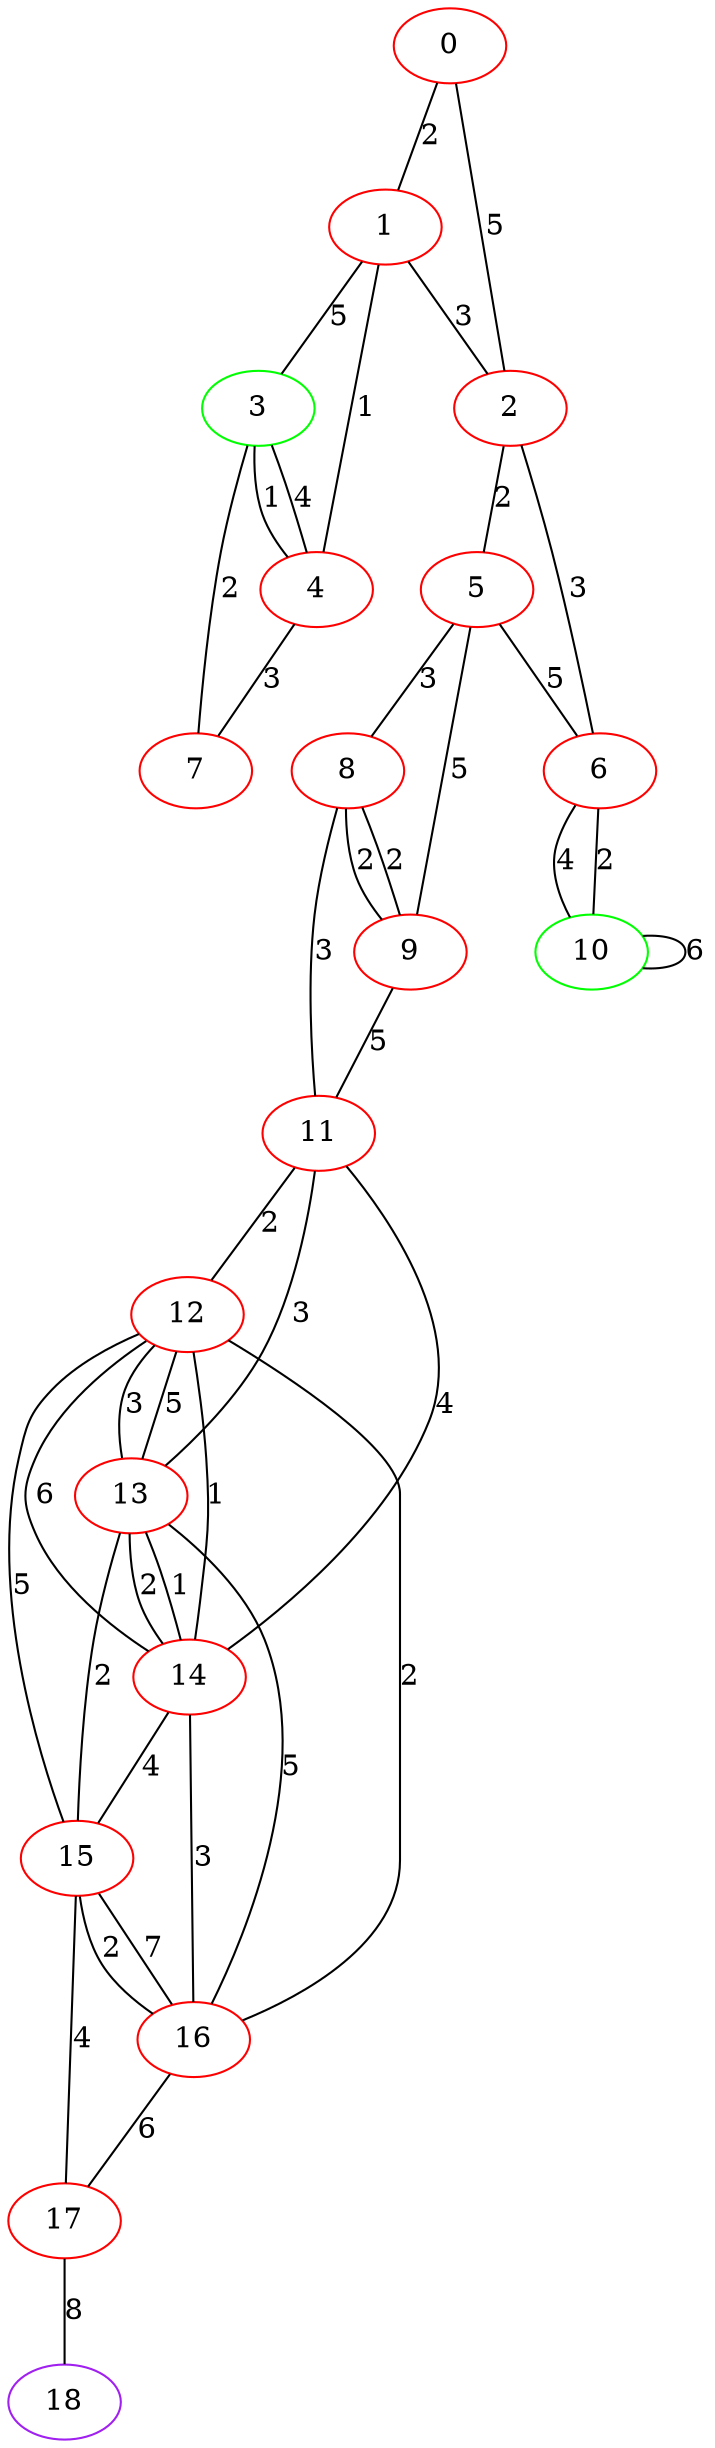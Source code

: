graph "" {
0 [color=red, weight=1];
1 [color=red, weight=1];
2 [color=red, weight=1];
3 [color=green, weight=2];
4 [color=red, weight=1];
5 [color=red, weight=1];
6 [color=red, weight=1];
7 [color=red, weight=1];
8 [color=red, weight=1];
9 [color=red, weight=1];
10 [color=green, weight=2];
11 [color=red, weight=1];
12 [color=red, weight=1];
13 [color=red, weight=1];
14 [color=red, weight=1];
15 [color=red, weight=1];
16 [color=red, weight=1];
17 [color=red, weight=1];
18 [color=purple, weight=4];
0 -- 1  [key=0, label=2];
0 -- 2  [key=0, label=5];
1 -- 2  [key=0, label=3];
1 -- 3  [key=0, label=5];
1 -- 4  [key=0, label=1];
2 -- 5  [key=0, label=2];
2 -- 6  [key=0, label=3];
3 -- 4  [key=0, label=4];
3 -- 4  [key=1, label=1];
3 -- 7  [key=0, label=2];
4 -- 7  [key=0, label=3];
5 -- 8  [key=0, label=3];
5 -- 9  [key=0, label=5];
5 -- 6  [key=0, label=5];
6 -- 10  [key=0, label=4];
6 -- 10  [key=1, label=2];
8 -- 9  [key=0, label=2];
8 -- 9  [key=1, label=2];
8 -- 11  [key=0, label=3];
9 -- 11  [key=0, label=5];
10 -- 10  [key=0, label=6];
11 -- 12  [key=0, label=2];
11 -- 13  [key=0, label=3];
11 -- 14  [key=0, label=4];
12 -- 16  [key=0, label=2];
12 -- 13  [key=0, label=3];
12 -- 13  [key=1, label=5];
12 -- 14  [key=0, label=1];
12 -- 14  [key=1, label=6];
12 -- 15  [key=0, label=5];
13 -- 16  [key=0, label=5];
13 -- 14  [key=0, label=2];
13 -- 14  [key=1, label=1];
13 -- 15  [key=0, label=2];
14 -- 16  [key=0, label=3];
14 -- 15  [key=0, label=4];
15 -- 16  [key=0, label=2];
15 -- 16  [key=1, label=7];
15 -- 17  [key=0, label=4];
16 -- 17  [key=0, label=6];
17 -- 18  [key=0, label=8];
}
